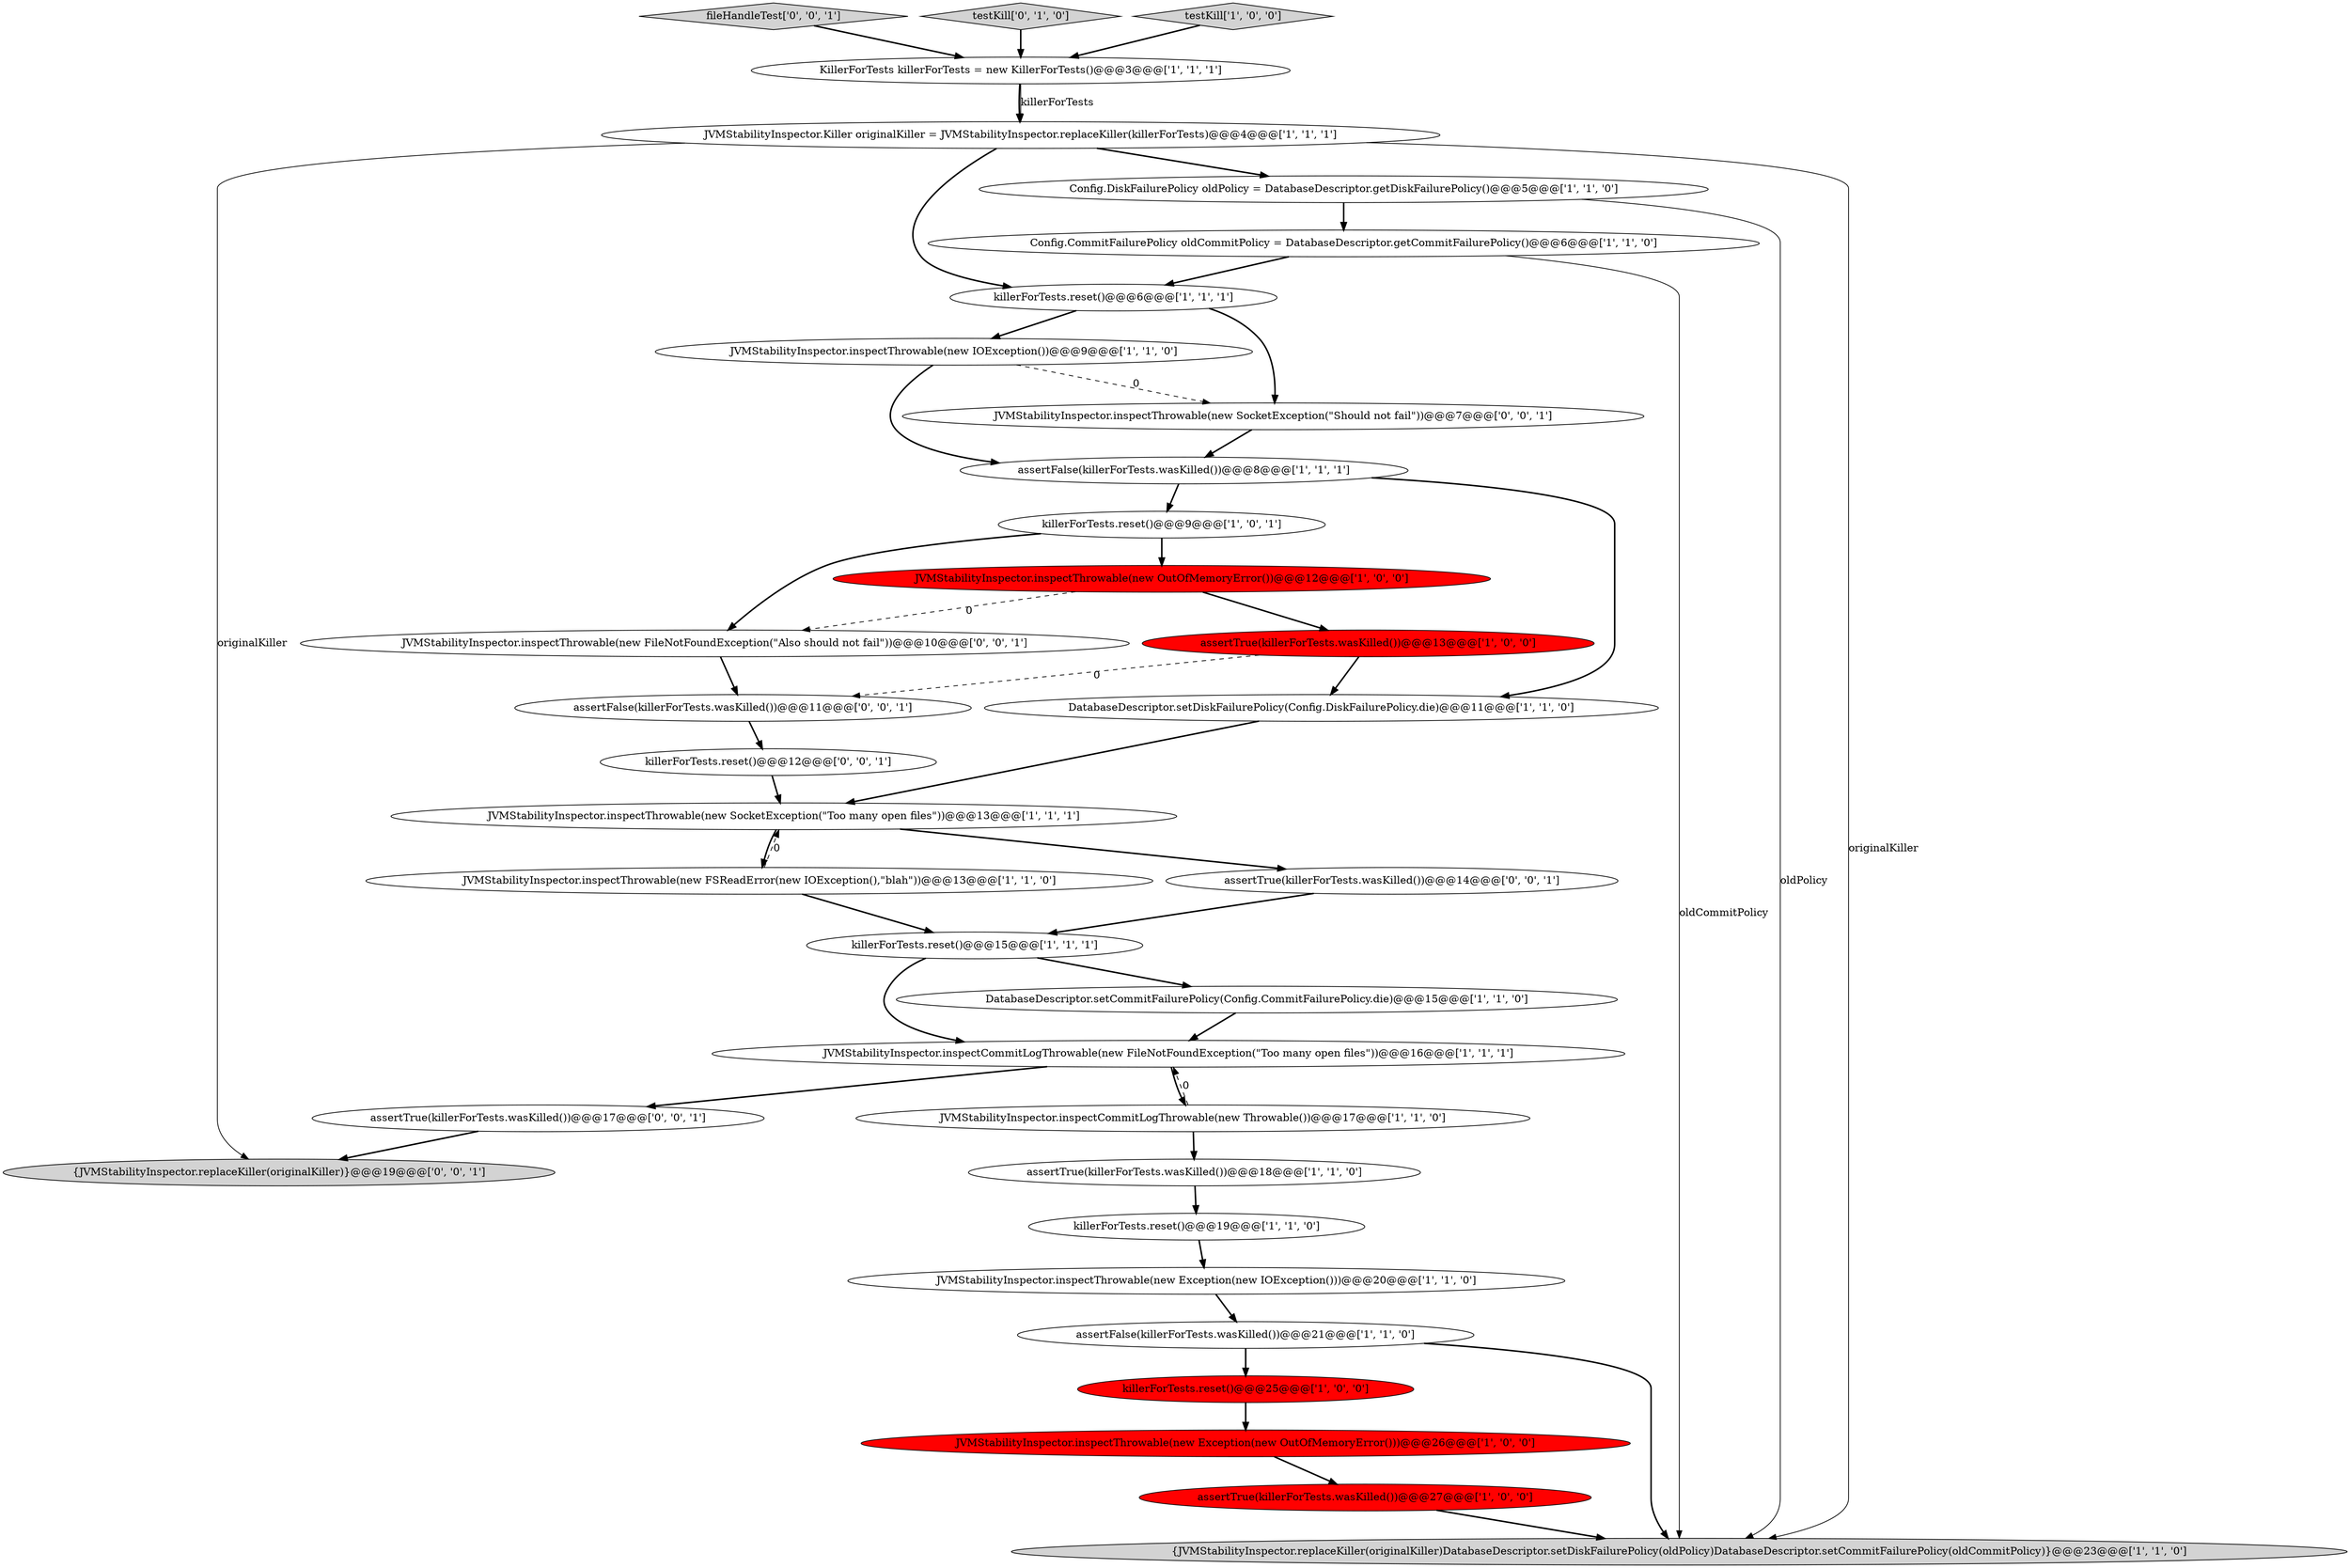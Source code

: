digraph {
27 [style = filled, label = "fileHandleTest['0', '0', '1']", fillcolor = lightgray, shape = diamond image = "AAA0AAABBB3BBB"];
8 [style = filled, label = "{JVMStabilityInspector.replaceKiller(originalKiller)DatabaseDescriptor.setDiskFailurePolicy(oldPolicy)DatabaseDescriptor.setCommitFailurePolicy(oldCommitPolicy)}@@@23@@@['1', '1', '0']", fillcolor = lightgray, shape = ellipse image = "AAA0AAABBB1BBB"];
26 [style = filled, label = "testKill['0', '1', '0']", fillcolor = lightgray, shape = diamond image = "AAA0AAABBB2BBB"];
19 [style = filled, label = "assertTrue(killerForTests.wasKilled())@@@13@@@['1', '0', '0']", fillcolor = red, shape = ellipse image = "AAA1AAABBB1BBB"];
13 [style = filled, label = "killerForTests.reset()@@@9@@@['1', '0', '1']", fillcolor = white, shape = ellipse image = "AAA0AAABBB1BBB"];
5 [style = filled, label = "JVMStabilityInspector.inspectThrowable(new IOException())@@@9@@@['1', '1', '0']", fillcolor = white, shape = ellipse image = "AAA0AAABBB1BBB"];
34 [style = filled, label = "{JVMStabilityInspector.replaceKiller(originalKiller)}@@@19@@@['0', '0', '1']", fillcolor = lightgray, shape = ellipse image = "AAA0AAABBB3BBB"];
11 [style = filled, label = "killerForTests.reset()@@@19@@@['1', '1', '0']", fillcolor = white, shape = ellipse image = "AAA0AAABBB1BBB"];
0 [style = filled, label = "JVMStabilityInspector.inspectThrowable(new Exception(new IOException()))@@@20@@@['1', '1', '0']", fillcolor = white, shape = ellipse image = "AAA0AAABBB1BBB"];
30 [style = filled, label = "assertTrue(killerForTests.wasKilled())@@@17@@@['0', '0', '1']", fillcolor = white, shape = ellipse image = "AAA0AAABBB3BBB"];
24 [style = filled, label = "killerForTests.reset()@@@15@@@['1', '1', '1']", fillcolor = white, shape = ellipse image = "AAA0AAABBB1BBB"];
14 [style = filled, label = "killerForTests.reset()@@@25@@@['1', '0', '0']", fillcolor = red, shape = ellipse image = "AAA1AAABBB1BBB"];
25 [style = filled, label = "JVMStabilityInspector.inspectThrowable(new Exception(new OutOfMemoryError()))@@@26@@@['1', '0', '0']", fillcolor = red, shape = ellipse image = "AAA1AAABBB1BBB"];
1 [style = filled, label = "assertTrue(killerForTests.wasKilled())@@@27@@@['1', '0', '0']", fillcolor = red, shape = ellipse image = "AAA1AAABBB1BBB"];
32 [style = filled, label = "JVMStabilityInspector.inspectThrowable(new SocketException(\"Should not fail\"))@@@7@@@['0', '0', '1']", fillcolor = white, shape = ellipse image = "AAA0AAABBB3BBB"];
23 [style = filled, label = "JVMStabilityInspector.inspectCommitLogThrowable(new FileNotFoundException(\"Too many open files\"))@@@16@@@['1', '1', '1']", fillcolor = white, shape = ellipse image = "AAA0AAABBB1BBB"];
18 [style = filled, label = "JVMStabilityInspector.inspectThrowable(new OutOfMemoryError())@@@12@@@['1', '0', '0']", fillcolor = red, shape = ellipse image = "AAA1AAABBB1BBB"];
4 [style = filled, label = "killerForTests.reset()@@@6@@@['1', '1', '1']", fillcolor = white, shape = ellipse image = "AAA0AAABBB1BBB"];
16 [style = filled, label = "testKill['1', '0', '0']", fillcolor = lightgray, shape = diamond image = "AAA0AAABBB1BBB"];
12 [style = filled, label = "KillerForTests killerForTests = new KillerForTests()@@@3@@@['1', '1', '1']", fillcolor = white, shape = ellipse image = "AAA0AAABBB1BBB"];
2 [style = filled, label = "JVMStabilityInspector.inspectCommitLogThrowable(new Throwable())@@@17@@@['1', '1', '0']", fillcolor = white, shape = ellipse image = "AAA0AAABBB1BBB"];
20 [style = filled, label = "JVMStabilityInspector.inspectThrowable(new SocketException(\"Too many open files\"))@@@13@@@['1', '1', '1']", fillcolor = white, shape = ellipse image = "AAA0AAABBB1BBB"];
21 [style = filled, label = "JVMStabilityInspector.Killer originalKiller = JVMStabilityInspector.replaceKiller(killerForTests)@@@4@@@['1', '1', '1']", fillcolor = white, shape = ellipse image = "AAA0AAABBB1BBB"];
15 [style = filled, label = "DatabaseDescriptor.setCommitFailurePolicy(Config.CommitFailurePolicy.die)@@@15@@@['1', '1', '0']", fillcolor = white, shape = ellipse image = "AAA0AAABBB1BBB"];
31 [style = filled, label = "JVMStabilityInspector.inspectThrowable(new FileNotFoundException(\"Also should not fail\"))@@@10@@@['0', '0', '1']", fillcolor = white, shape = ellipse image = "AAA0AAABBB3BBB"];
6 [style = filled, label = "Config.DiskFailurePolicy oldPolicy = DatabaseDescriptor.getDiskFailurePolicy()@@@5@@@['1', '1', '0']", fillcolor = white, shape = ellipse image = "AAA0AAABBB1BBB"];
7 [style = filled, label = "JVMStabilityInspector.inspectThrowable(new FSReadError(new IOException(),\"blah\"))@@@13@@@['1', '1', '0']", fillcolor = white, shape = ellipse image = "AAA0AAABBB1BBB"];
17 [style = filled, label = "assertTrue(killerForTests.wasKilled())@@@18@@@['1', '1', '0']", fillcolor = white, shape = ellipse image = "AAA0AAABBB1BBB"];
10 [style = filled, label = "assertFalse(killerForTests.wasKilled())@@@8@@@['1', '1', '1']", fillcolor = white, shape = ellipse image = "AAA0AAABBB1BBB"];
9 [style = filled, label = "DatabaseDescriptor.setDiskFailurePolicy(Config.DiskFailurePolicy.die)@@@11@@@['1', '1', '0']", fillcolor = white, shape = ellipse image = "AAA0AAABBB1BBB"];
33 [style = filled, label = "assertTrue(killerForTests.wasKilled())@@@14@@@['0', '0', '1']", fillcolor = white, shape = ellipse image = "AAA0AAABBB3BBB"];
28 [style = filled, label = "killerForTests.reset()@@@12@@@['0', '0', '1']", fillcolor = white, shape = ellipse image = "AAA0AAABBB3BBB"];
3 [style = filled, label = "assertFalse(killerForTests.wasKilled())@@@21@@@['1', '1', '0']", fillcolor = white, shape = ellipse image = "AAA0AAABBB1BBB"];
22 [style = filled, label = "Config.CommitFailurePolicy oldCommitPolicy = DatabaseDescriptor.getCommitFailurePolicy()@@@6@@@['1', '1', '0']", fillcolor = white, shape = ellipse image = "AAA0AAABBB1BBB"];
29 [style = filled, label = "assertFalse(killerForTests.wasKilled())@@@11@@@['0', '0', '1']", fillcolor = white, shape = ellipse image = "AAA0AAABBB3BBB"];
2->17 [style = bold, label=""];
0->3 [style = bold, label=""];
2->23 [style = dashed, label="0"];
5->10 [style = bold, label=""];
15->23 [style = bold, label=""];
14->25 [style = bold, label=""];
25->1 [style = bold, label=""];
1->8 [style = bold, label=""];
23->30 [style = bold, label=""];
27->12 [style = bold, label=""];
21->6 [style = bold, label=""];
28->20 [style = bold, label=""];
6->22 [style = bold, label=""];
12->21 [style = bold, label=""];
22->8 [style = solid, label="oldCommitPolicy"];
3->14 [style = bold, label=""];
18->19 [style = bold, label=""];
19->29 [style = dashed, label="0"];
7->20 [style = dashed, label="0"];
31->29 [style = bold, label=""];
6->8 [style = solid, label="oldPolicy"];
9->20 [style = bold, label=""];
30->34 [style = bold, label=""];
21->34 [style = solid, label="originalKiller"];
24->23 [style = bold, label=""];
17->11 [style = bold, label=""];
32->10 [style = bold, label=""];
20->33 [style = bold, label=""];
22->4 [style = bold, label=""];
29->28 [style = bold, label=""];
5->32 [style = dashed, label="0"];
7->24 [style = bold, label=""];
26->12 [style = bold, label=""];
11->0 [style = bold, label=""];
10->13 [style = bold, label=""];
19->9 [style = bold, label=""];
33->24 [style = bold, label=""];
3->8 [style = bold, label=""];
10->9 [style = bold, label=""];
23->2 [style = bold, label=""];
13->31 [style = bold, label=""];
21->8 [style = solid, label="originalKiller"];
20->7 [style = bold, label=""];
18->31 [style = dashed, label="0"];
4->5 [style = bold, label=""];
16->12 [style = bold, label=""];
12->21 [style = solid, label="killerForTests"];
4->32 [style = bold, label=""];
13->18 [style = bold, label=""];
21->4 [style = bold, label=""];
24->15 [style = bold, label=""];
}
